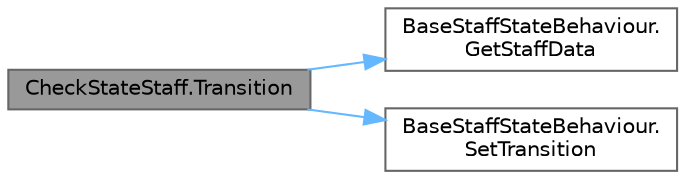 digraph "CheckStateStaff.Transition"
{
 // LATEX_PDF_SIZE
  bgcolor="transparent";
  edge [fontname=Helvetica,fontsize=10,labelfontname=Helvetica,labelfontsize=10];
  node [fontname=Helvetica,fontsize=10,shape=box,height=0.2,width=0.4];
  rankdir="LR";
  Node1 [id="Node000001",label="CheckStateStaff.Transition",height=0.2,width=0.4,color="gray40", fillcolor="grey60", style="filled", fontcolor="black",tooltip=" "];
  Node1 -> Node2 [id="edge1_Node000001_Node000002",color="steelblue1",style="solid",tooltip=" "];
  Node2 [id="Node000002",label="BaseStaffStateBehaviour.\lGetStaffData",height=0.2,width=0.4,color="grey40", fillcolor="white", style="filled",URL="$class_base_staff_state_behaviour.html#aecf7aba8c57332905715f924eacef811",tooltip="スタッフ情報が存在するかのチェック"];
  Node1 -> Node3 [id="edge2_Node000001_Node000003",color="steelblue1",style="solid",tooltip=" "];
  Node3 [id="Node000003",label="BaseStaffStateBehaviour.\lSetTransition",height=0.2,width=0.4,color="grey40", fillcolor="white", style="filled",URL="$class_base_staff_state_behaviour.html#acbf91c03b7085441d9873e1b3ab87e71",tooltip=" "];
}
